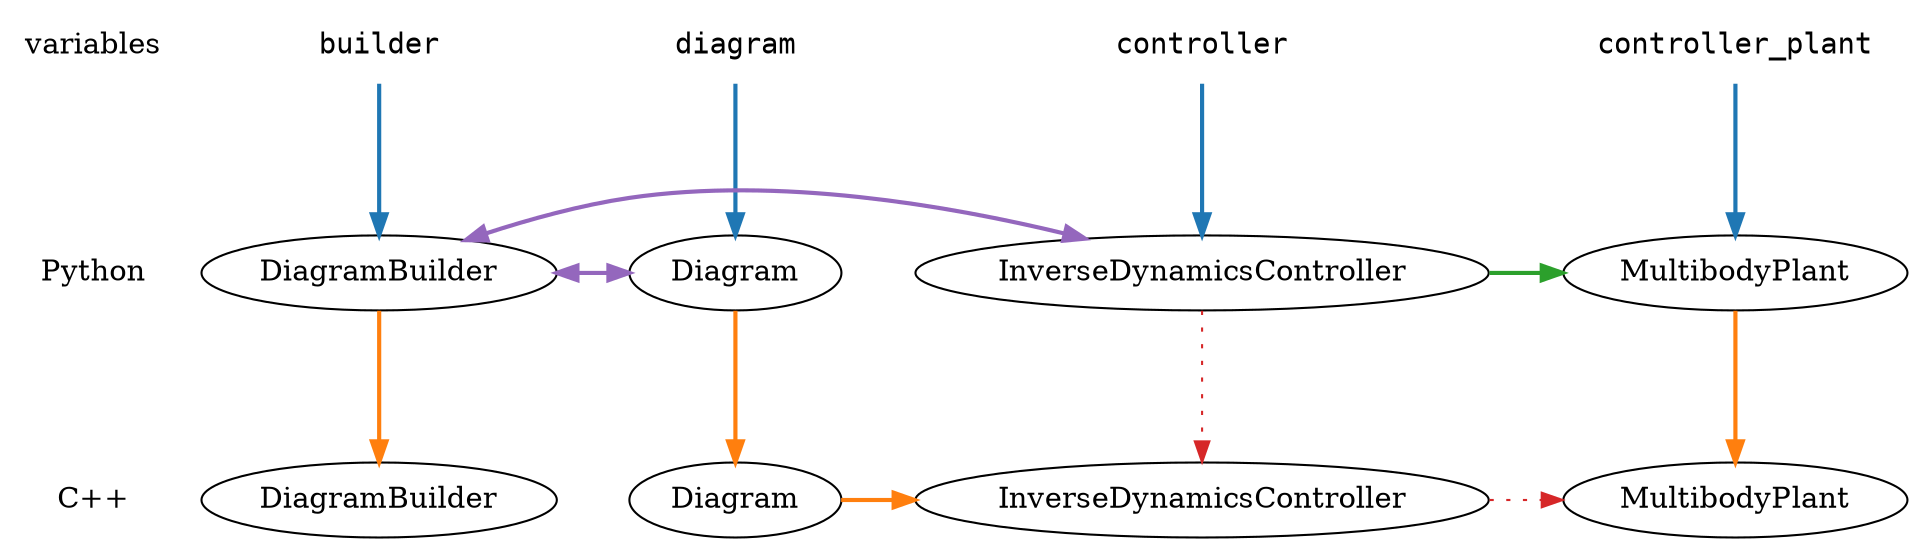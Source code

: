 digraph G {
  edge [minlen=2];
  {
    node [shape=plaintext];
    edge [style=invis];
    variables -> Python -> "C++";
  }
  {
    node [shape=plaintext, fontname="Courier"];
    controller_plant; builder; controller; diagram;
  }
  
  pymbp [label="MultibodyPlant"];
  cmbp [label="MultibodyPlant"];
  pydb [label="DiagramBuilder"];
  cdb [label="DiagramBuilder"];
  pyidc [label="InverseDynamicsController"];
  cidc [label="InverseDynamicsController"];
  pydgm [label="Diagram"];
  cdgm [label="Diagram"];
  
  { rank = same; variables; controller_plant; builder; controller; diagram; }
  { rank = same; Python; pymbp; pydb; pyidc; pydgm; }
  { rank = same; "C++"; cmbp; cdb; cidc; cdgm; }
  
  {
    edge [color="#1F77B4", style=bold];
    controller_plant -> pymbp;
    builder -> pydb;
    diagram -> pydgm;
    controller -> pyidc;
  }
  
  {
    edge [color="#FF7F0E", style=bold];
    pymbp -> cmbp;
    pydb -> cdb;
    pydgm -> cdgm;
    cdgm -> cidc;
  }
  
  {
    edge [color="#2CA02C", style=bold, constraint=false];
    pyidc -> pymbp;
  }
  
  {
    edge [color="#D62728", style=dotted];
    pyidc -> cidc;
    cidc -> cmbp;
  }
  
  {
    edge [color="#9467BD", style=bold, constraint=false, dir=both];
    pyidc -> pydb;
    pydgm -> pydb;
  }
}
